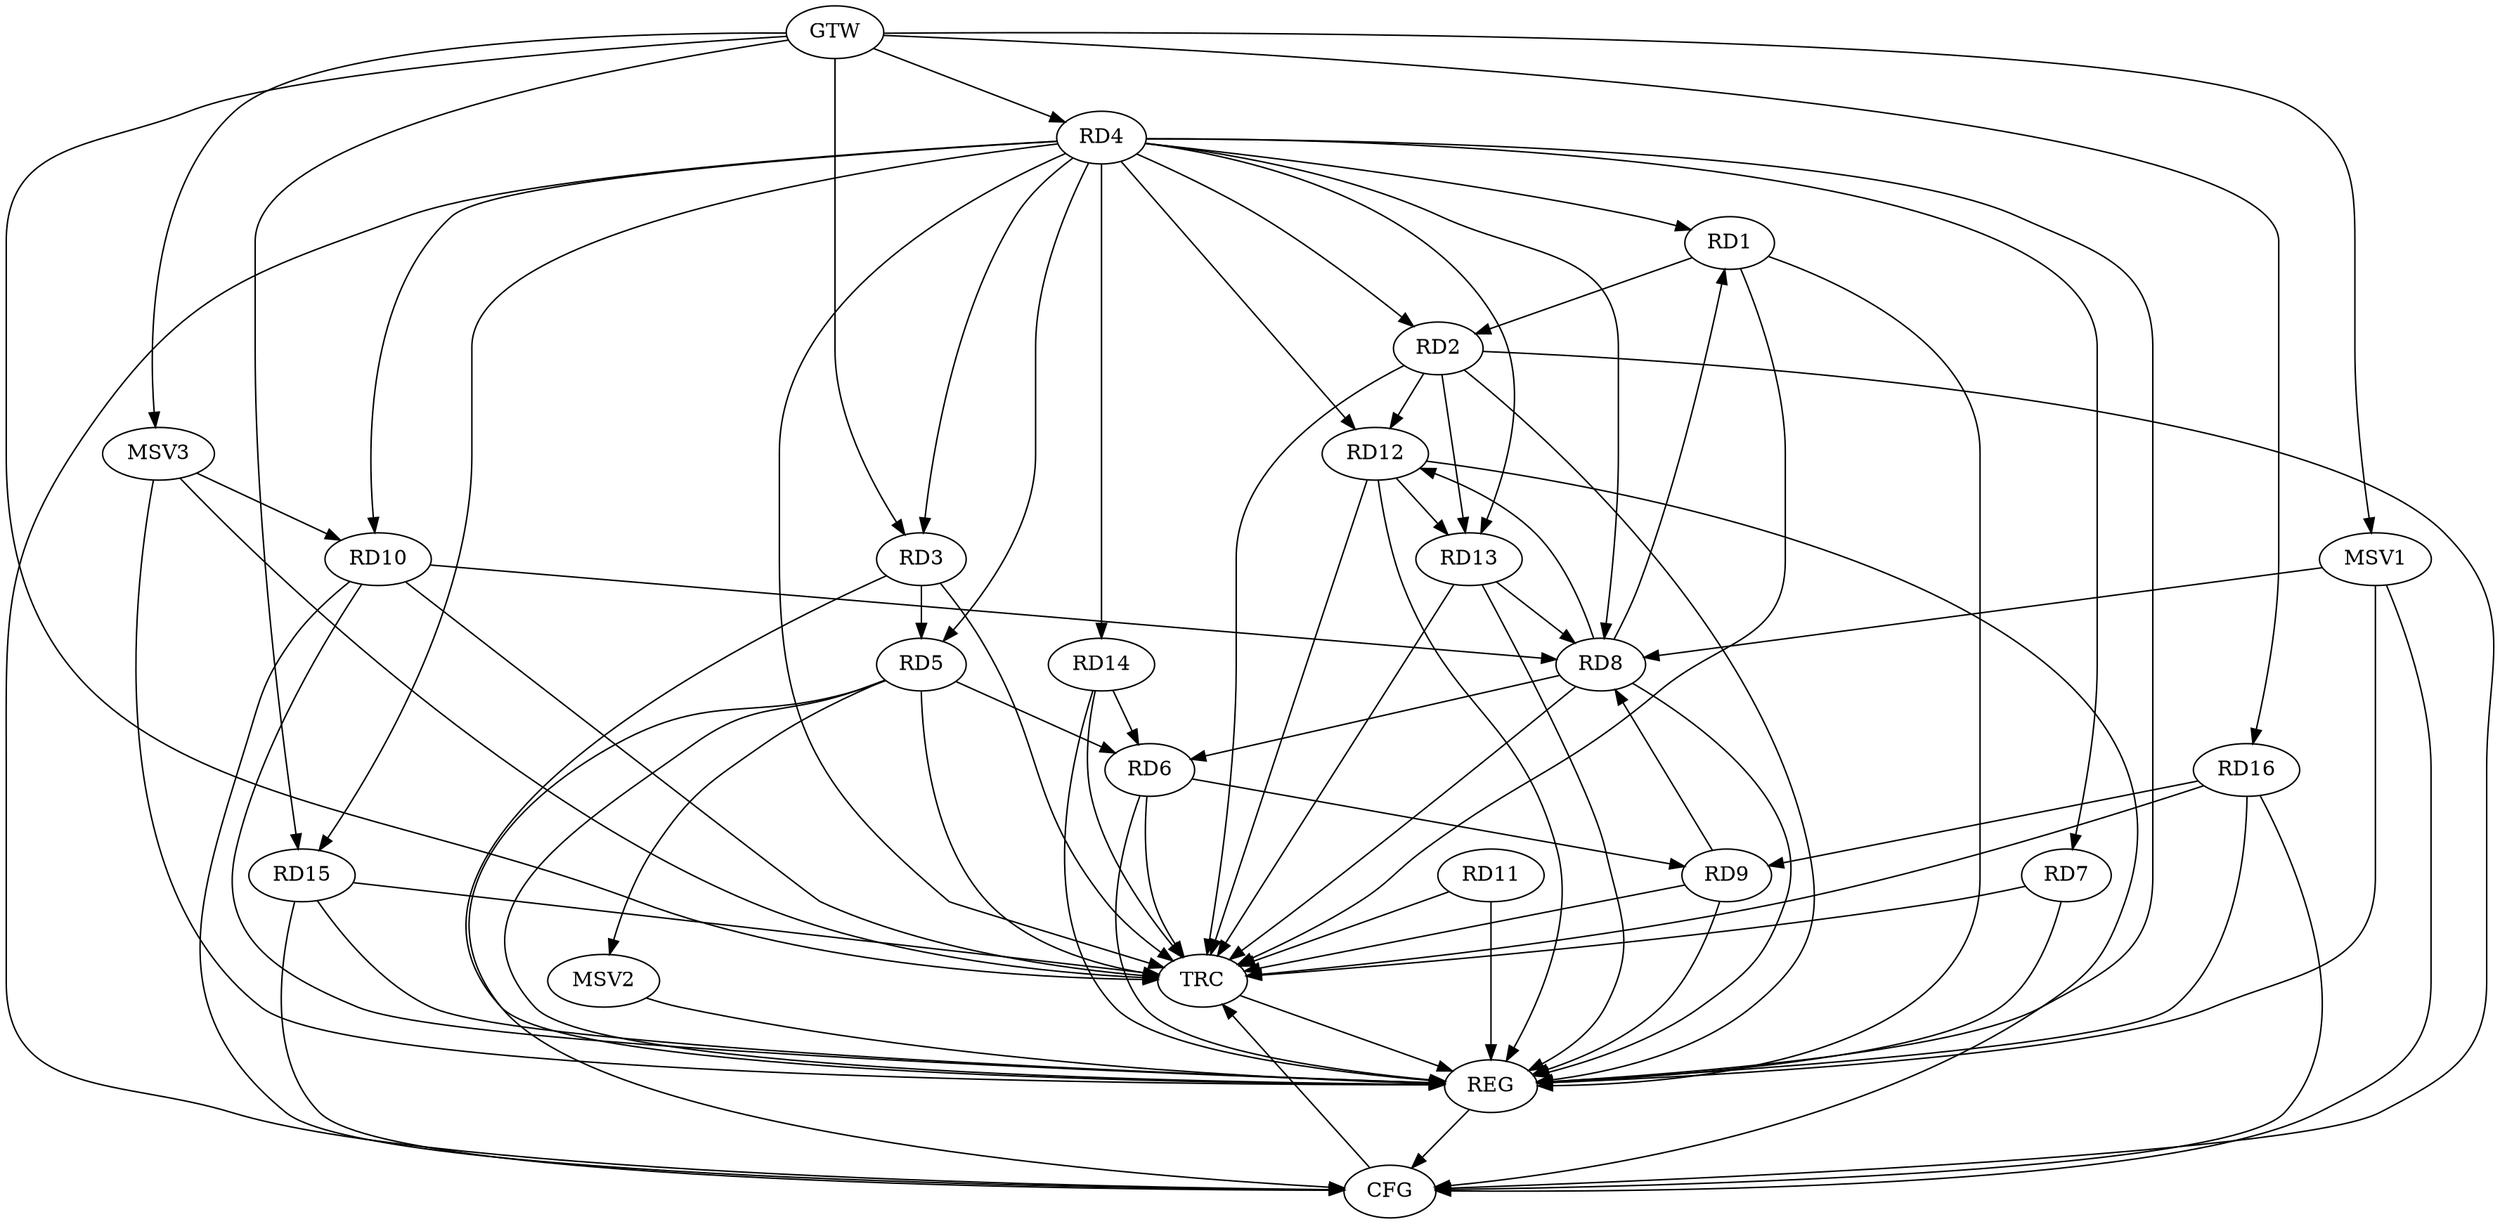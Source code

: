 strict digraph G {
  RD1 [ label="RD1" ];
  RD2 [ label="RD2" ];
  RD3 [ label="RD3" ];
  RD4 [ label="RD4" ];
  RD5 [ label="RD5" ];
  RD6 [ label="RD6" ];
  RD7 [ label="RD7" ];
  RD8 [ label="RD8" ];
  RD9 [ label="RD9" ];
  RD10 [ label="RD10" ];
  RD11 [ label="RD11" ];
  RD12 [ label="RD12" ];
  RD13 [ label="RD13" ];
  RD14 [ label="RD14" ];
  RD15 [ label="RD15" ];
  RD16 [ label="RD16" ];
  GTW [ label="GTW" ];
  REG [ label="REG" ];
  CFG [ label="CFG" ];
  TRC [ label="TRC" ];
  MSV1 [ label="MSV1" ];
  MSV2 [ label="MSV2" ];
  MSV3 [ label="MSV3" ];
  RD1 -> RD2;
  RD8 -> RD1;
  RD2 -> RD12;
  RD2 -> RD13;
  RD3 -> RD5;
  RD4 -> RD5;
  RD4 -> RD7;
  RD4 -> RD12;
  RD5 -> RD6;
  RD8 -> RD6;
  RD6 -> RD9;
  RD14 -> RD6;
  RD9 -> RD8;
  RD10 -> RD8;
  RD8 -> RD12;
  RD13 -> RD8;
  RD16 -> RD9;
  RD12 -> RD13;
  GTW -> RD3;
  GTW -> RD4;
  GTW -> RD15;
  GTW -> RD16;
  RD1 -> REG;
  RD2 -> REG;
  RD3 -> REG;
  RD4 -> REG;
  RD5 -> REG;
  RD6 -> REG;
  RD7 -> REG;
  RD8 -> REG;
  RD9 -> REG;
  RD10 -> REG;
  RD11 -> REG;
  RD12 -> REG;
  RD13 -> REG;
  RD14 -> REG;
  RD15 -> REG;
  RD16 -> REG;
  RD12 -> CFG;
  RD2 -> CFG;
  RD4 -> CFG;
  RD5 -> CFG;
  RD16 -> CFG;
  RD15 -> CFG;
  RD10 -> CFG;
  REG -> CFG;
  RD1 -> TRC;
  RD2 -> TRC;
  RD3 -> TRC;
  RD4 -> TRC;
  RD5 -> TRC;
  RD6 -> TRC;
  RD7 -> TRC;
  RD8 -> TRC;
  RD9 -> TRC;
  RD10 -> TRC;
  RD11 -> TRC;
  RD12 -> TRC;
  RD13 -> TRC;
  RD14 -> TRC;
  RD15 -> TRC;
  RD16 -> TRC;
  GTW -> TRC;
  CFG -> TRC;
  TRC -> REG;
  RD4 -> RD13;
  RD4 -> RD1;
  RD4 -> RD10;
  RD4 -> RD14;
  RD4 -> RD15;
  RD4 -> RD2;
  RD4 -> RD3;
  RD4 -> RD8;
  MSV1 -> RD8;
  GTW -> MSV1;
  MSV1 -> REG;
  MSV1 -> CFG;
  RD5 -> MSV2;
  MSV2 -> REG;
  MSV3 -> RD10;
  GTW -> MSV3;
  MSV3 -> REG;
  MSV3 -> TRC;
}
